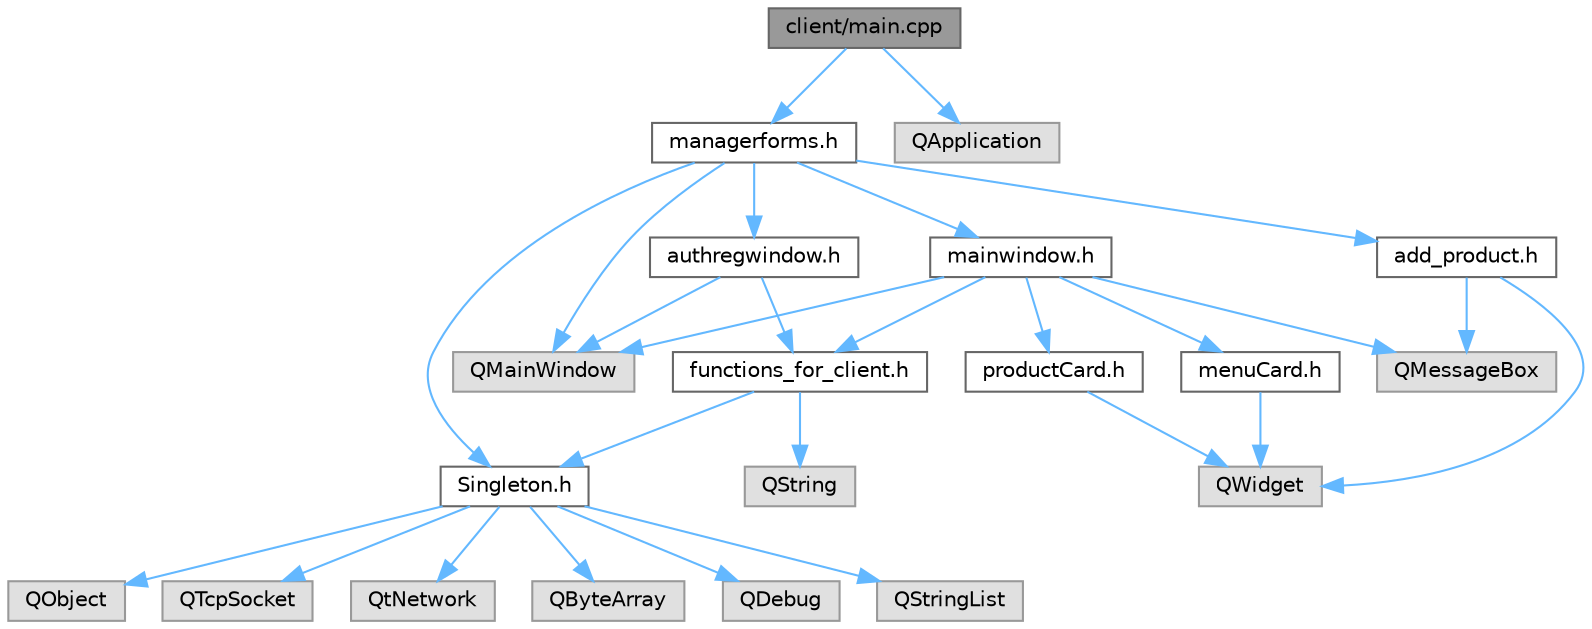 digraph "client/main.cpp"
{
 // LATEX_PDF_SIZE
  bgcolor="transparent";
  edge [fontname=Helvetica,fontsize=10,labelfontname=Helvetica,labelfontsize=10];
  node [fontname=Helvetica,fontsize=10,shape=box,height=0.2,width=0.4];
  Node1 [id="Node000001",label="client/main.cpp",height=0.2,width=0.4,color="gray40", fillcolor="grey60", style="filled", fontcolor="black",tooltip=" "];
  Node1 -> Node2 [id="edge27_Node000001_Node000002",color="steelblue1",style="solid",tooltip=" "];
  Node2 [id="Node000002",label="managerforms.h",height=0.2,width=0.4,color="grey40", fillcolor="white", style="filled",URL="$managerforms_8h.html",tooltip=" "];
  Node2 -> Node3 [id="edge28_Node000002_Node000003",color="steelblue1",style="solid",tooltip=" "];
  Node3 [id="Node000003",label="QMainWindow",height=0.2,width=0.4,color="grey60", fillcolor="#E0E0E0", style="filled",tooltip=" "];
  Node2 -> Node4 [id="edge29_Node000002_Node000004",color="steelblue1",style="solid",tooltip=" "];
  Node4 [id="Node000004",label="add_product.h",height=0.2,width=0.4,color="grey40", fillcolor="white", style="filled",URL="$add__product_8h.html",tooltip=" "];
  Node4 -> Node5 [id="edge30_Node000004_Node000005",color="steelblue1",style="solid",tooltip=" "];
  Node5 [id="Node000005",label="QWidget",height=0.2,width=0.4,color="grey60", fillcolor="#E0E0E0", style="filled",tooltip=" "];
  Node4 -> Node6 [id="edge31_Node000004_Node000006",color="steelblue1",style="solid",tooltip=" "];
  Node6 [id="Node000006",label="QMessageBox",height=0.2,width=0.4,color="grey60", fillcolor="#E0E0E0", style="filled",tooltip=" "];
  Node2 -> Node7 [id="edge32_Node000002_Node000007",color="steelblue1",style="solid",tooltip=" "];
  Node7 [id="Node000007",label="authregwindow.h",height=0.2,width=0.4,color="grey40", fillcolor="white", style="filled",URL="$authregwindow_8h.html",tooltip=" "];
  Node7 -> Node3 [id="edge33_Node000007_Node000003",color="steelblue1",style="solid",tooltip=" "];
  Node7 -> Node8 [id="edge34_Node000007_Node000008",color="steelblue1",style="solid",tooltip=" "];
  Node8 [id="Node000008",label="functions_for_client.h",height=0.2,width=0.4,color="grey40", fillcolor="white", style="filled",URL="$functions__for__client_8h.html",tooltip=" "];
  Node8 -> Node9 [id="edge35_Node000008_Node000009",color="steelblue1",style="solid",tooltip=" "];
  Node9 [id="Node000009",label="QString",height=0.2,width=0.4,color="grey60", fillcolor="#E0E0E0", style="filled",tooltip=" "];
  Node8 -> Node10 [id="edge36_Node000008_Node000010",color="steelblue1",style="solid",tooltip=" "];
  Node10 [id="Node000010",label="Singleton.h",height=0.2,width=0.4,color="grey40", fillcolor="white", style="filled",URL="$_singleton_8h.html",tooltip=" "];
  Node10 -> Node11 [id="edge37_Node000010_Node000011",color="steelblue1",style="solid",tooltip=" "];
  Node11 [id="Node000011",label="QObject",height=0.2,width=0.4,color="grey60", fillcolor="#E0E0E0", style="filled",tooltip=" "];
  Node10 -> Node12 [id="edge38_Node000010_Node000012",color="steelblue1",style="solid",tooltip=" "];
  Node12 [id="Node000012",label="QTcpSocket",height=0.2,width=0.4,color="grey60", fillcolor="#E0E0E0", style="filled",tooltip=" "];
  Node10 -> Node13 [id="edge39_Node000010_Node000013",color="steelblue1",style="solid",tooltip=" "];
  Node13 [id="Node000013",label="QtNetwork",height=0.2,width=0.4,color="grey60", fillcolor="#E0E0E0", style="filled",tooltip=" "];
  Node10 -> Node14 [id="edge40_Node000010_Node000014",color="steelblue1",style="solid",tooltip=" "];
  Node14 [id="Node000014",label="QByteArray",height=0.2,width=0.4,color="grey60", fillcolor="#E0E0E0", style="filled",tooltip=" "];
  Node10 -> Node15 [id="edge41_Node000010_Node000015",color="steelblue1",style="solid",tooltip=" "];
  Node15 [id="Node000015",label="QDebug",height=0.2,width=0.4,color="grey60", fillcolor="#E0E0E0", style="filled",tooltip=" "];
  Node10 -> Node16 [id="edge42_Node000010_Node000016",color="steelblue1",style="solid",tooltip=" "];
  Node16 [id="Node000016",label="QStringList",height=0.2,width=0.4,color="grey60", fillcolor="#E0E0E0", style="filled",tooltip=" "];
  Node2 -> Node17 [id="edge43_Node000002_Node000017",color="steelblue1",style="solid",tooltip=" "];
  Node17 [id="Node000017",label="mainwindow.h",height=0.2,width=0.4,color="grey40", fillcolor="white", style="filled",URL="$mainwindow_8h.html",tooltip=" "];
  Node17 -> Node3 [id="edge44_Node000017_Node000003",color="steelblue1",style="solid",tooltip=" "];
  Node17 -> Node8 [id="edge45_Node000017_Node000008",color="steelblue1",style="solid",tooltip=" "];
  Node17 -> Node18 [id="edge46_Node000017_Node000018",color="steelblue1",style="solid",tooltip=" "];
  Node18 [id="Node000018",label="productCard.h",height=0.2,width=0.4,color="grey40", fillcolor="white", style="filled",URL="$product_card_8h.html",tooltip=" "];
  Node18 -> Node5 [id="edge47_Node000018_Node000005",color="steelblue1",style="solid",tooltip=" "];
  Node17 -> Node19 [id="edge48_Node000017_Node000019",color="steelblue1",style="solid",tooltip=" "];
  Node19 [id="Node000019",label="menuCard.h",height=0.2,width=0.4,color="grey40", fillcolor="white", style="filled",URL="$menu_card_8h.html",tooltip=" "];
  Node19 -> Node5 [id="edge49_Node000019_Node000005",color="steelblue1",style="solid",tooltip=" "];
  Node17 -> Node6 [id="edge50_Node000017_Node000006",color="steelblue1",style="solid",tooltip=" "];
  Node2 -> Node10 [id="edge51_Node000002_Node000010",color="steelblue1",style="solid",tooltip=" "];
  Node1 -> Node20 [id="edge52_Node000001_Node000020",color="steelblue1",style="solid",tooltip=" "];
  Node20 [id="Node000020",label="QApplication",height=0.2,width=0.4,color="grey60", fillcolor="#E0E0E0", style="filled",tooltip=" "];
}
